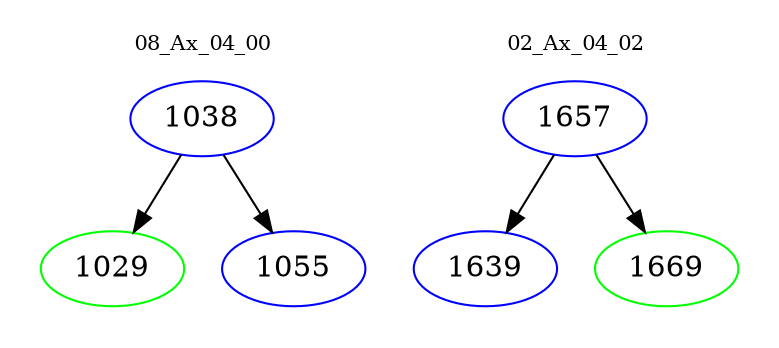 digraph{
subgraph cluster_0 {
color = white
label = "08_Ax_04_00";
fontsize=10;
T0_1038 [label="1038", color="blue"]
T0_1038 -> T0_1029 [color="black"]
T0_1029 [label="1029", color="green"]
T0_1038 -> T0_1055 [color="black"]
T0_1055 [label="1055", color="blue"]
}
subgraph cluster_1 {
color = white
label = "02_Ax_04_02";
fontsize=10;
T1_1657 [label="1657", color="blue"]
T1_1657 -> T1_1639 [color="black"]
T1_1639 [label="1639", color="blue"]
T1_1657 -> T1_1669 [color="black"]
T1_1669 [label="1669", color="green"]
}
}
